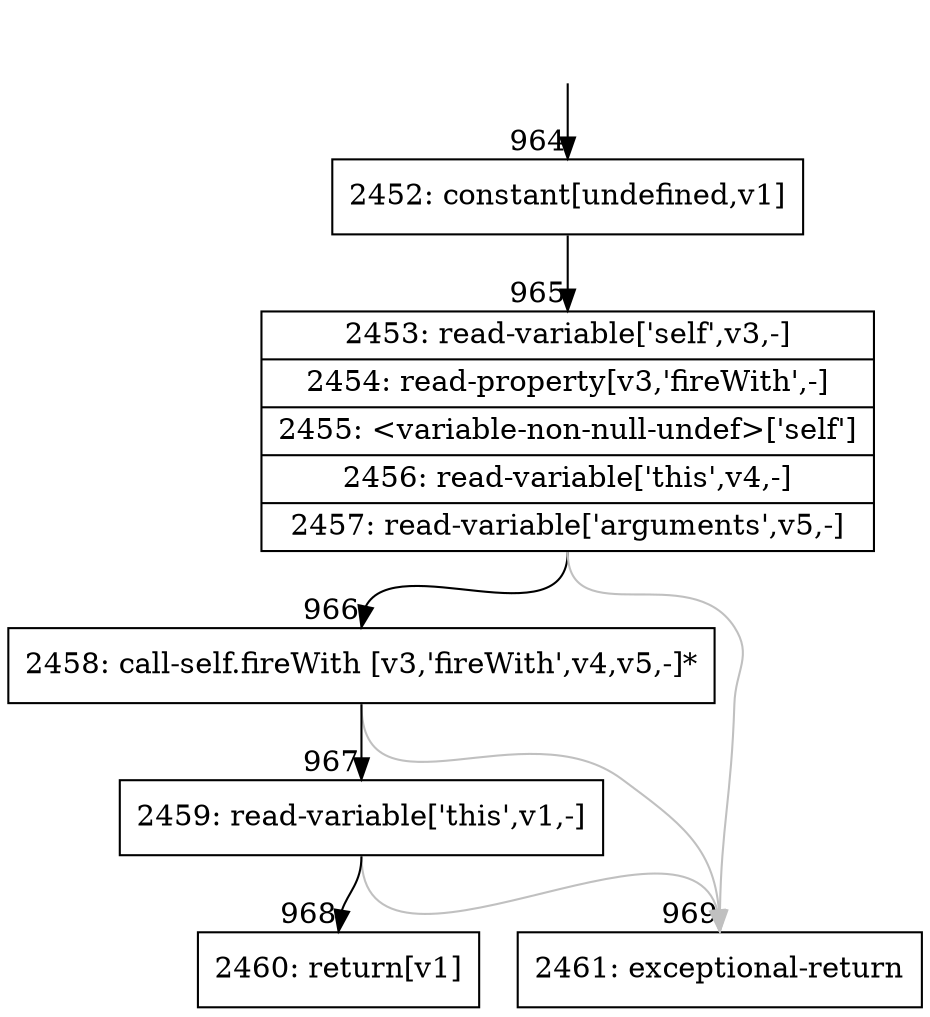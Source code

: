 digraph {
rankdir="TD"
BB_entry73[shape=none,label=""];
BB_entry73 -> BB964 [tailport=s, headport=n, headlabel="    964"]
BB964 [shape=record label="{2452: constant[undefined,v1]}" ] 
BB964 -> BB965 [tailport=s, headport=n, headlabel="      965"]
BB965 [shape=record label="{2453: read-variable['self',v3,-]|2454: read-property[v3,'fireWith',-]|2455: \<variable-non-null-undef\>['self']|2456: read-variable['this',v4,-]|2457: read-variable['arguments',v5,-]}" ] 
BB965 -> BB966 [tailport=s, headport=n, headlabel="      966"]
BB965 -> BB969 [tailport=s, headport=n, color=gray, headlabel="      969"]
BB966 [shape=record label="{2458: call-self.fireWith [v3,'fireWith',v4,v5,-]*}" ] 
BB966 -> BB967 [tailport=s, headport=n, headlabel="      967"]
BB966 -> BB969 [tailport=s, headport=n, color=gray]
BB967 [shape=record label="{2459: read-variable['this',v1,-]}" ] 
BB967 -> BB968 [tailport=s, headport=n, headlabel="      968"]
BB967 -> BB969 [tailport=s, headport=n, color=gray]
BB968 [shape=record label="{2460: return[v1]}" ] 
BB969 [shape=record label="{2461: exceptional-return}" ] 
//#$~ 1156
}
